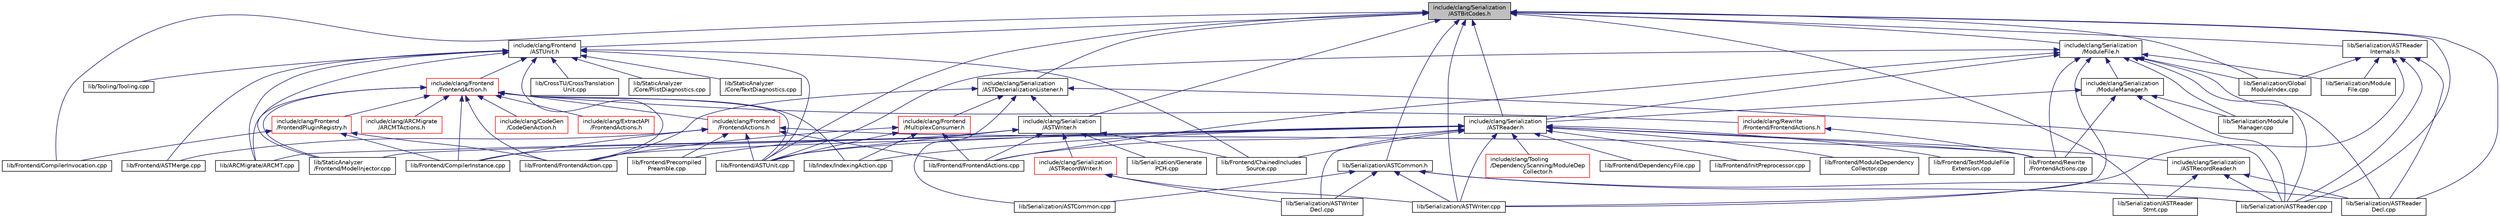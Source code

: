 digraph "include/clang/Serialization/ASTBitCodes.h"
{
 // LATEX_PDF_SIZE
  bgcolor="transparent";
  edge [fontname="Helvetica",fontsize="10",labelfontname="Helvetica",labelfontsize="10"];
  node [fontname="Helvetica",fontsize="10",shape=record];
  Node1 [label="include/clang/Serialization\l/ASTBitCodes.h",height=0.2,width=0.4,color="black", fillcolor="grey75", style="filled", fontcolor="black",tooltip=" "];
  Node1 -> Node2 [dir="back",color="midnightblue",fontsize="10",style="solid",fontname="Helvetica"];
  Node2 [label="include/clang/Frontend\l/ASTUnit.h",height=0.2,width=0.4,color="black",URL="$ASTUnit_8h.html",tooltip=" "];
  Node2 -> Node3 [dir="back",color="midnightblue",fontsize="10",style="solid",fontname="Helvetica"];
  Node3 [label="include/clang/Frontend\l/FrontendAction.h",height=0.2,width=0.4,color="red",URL="$FrontendAction_8h.html",tooltip=" "];
  Node3 -> Node4 [dir="back",color="midnightblue",fontsize="10",style="solid",fontname="Helvetica"];
  Node4 [label="include/clang/ARCMigrate\l/ARCMTActions.h",height=0.2,width=0.4,color="red",URL="$ARCMTActions_8h.html",tooltip=" "];
  Node3 -> Node8 [dir="back",color="midnightblue",fontsize="10",style="solid",fontname="Helvetica"];
  Node8 [label="include/clang/CodeGen\l/CodeGenAction.h",height=0.2,width=0.4,color="red",URL="$CodeGenAction_8h.html",tooltip=" "];
  Node3 -> Node11 [dir="back",color="midnightblue",fontsize="10",style="solid",fontname="Helvetica"];
  Node11 [label="include/clang/ExtractAPI\l/FrontendActions.h",height=0.2,width=0.4,color="red",URL="$ExtractAPI_2FrontendActions_8h.html",tooltip=" "];
  Node3 -> Node13 [dir="back",color="midnightblue",fontsize="10",style="solid",fontname="Helvetica"];
  Node13 [label="include/clang/Frontend\l/FrontendActions.h",height=0.2,width=0.4,color="red",URL="$Frontend_2FrontendActions_8h.html",tooltip=" "];
  Node13 -> Node14 [dir="back",color="midnightblue",fontsize="10",style="solid",fontname="Helvetica"];
  Node14 [label="lib/Frontend/ASTMerge.cpp",height=0.2,width=0.4,color="black",URL="$ASTMerge_8cpp.html",tooltip=" "];
  Node13 -> Node15 [dir="back",color="midnightblue",fontsize="10",style="solid",fontname="Helvetica"];
  Node15 [label="lib/Frontend/ASTUnit.cpp",height=0.2,width=0.4,color="black",URL="$ASTUnit_8cpp.html",tooltip=" "];
  Node13 -> Node16 [dir="back",color="midnightblue",fontsize="10",style="solid",fontname="Helvetica"];
  Node16 [label="lib/Frontend/CompilerInstance.cpp",height=0.2,width=0.4,color="black",URL="$CompilerInstance_8cpp.html",tooltip=" "];
  Node13 -> Node17 [dir="back",color="midnightblue",fontsize="10",style="solid",fontname="Helvetica"];
  Node17 [label="lib/Frontend/FrontendActions.cpp",height=0.2,width=0.4,color="black",URL="$Frontend_2FrontendActions_8cpp.html",tooltip=" "];
  Node13 -> Node19 [dir="back",color="midnightblue",fontsize="10",style="solid",fontname="Helvetica"];
  Node19 [label="lib/Frontend/Precompiled\lPreamble.cpp",height=0.2,width=0.4,color="black",URL="$PrecompiledPreamble_8cpp.html",tooltip=" "];
  Node13 -> Node20 [dir="back",color="midnightblue",fontsize="10",style="solid",fontname="Helvetica"];
  Node20 [label="lib/Frontend/Rewrite\l/FrontendActions.cpp",height=0.2,width=0.4,color="black",URL="$Frontend_2Rewrite_2FrontendActions_8cpp.html",tooltip=" "];
  Node3 -> Node23 [dir="back",color="midnightblue",fontsize="10",style="solid",fontname="Helvetica"];
  Node23 [label="include/clang/Frontend\l/FrontendPluginRegistry.h",height=0.2,width=0.4,color="red",URL="$FrontendPluginRegistry_8h.html",tooltip=" "];
  Node23 -> Node16 [dir="back",color="midnightblue",fontsize="10",style="solid",fontname="Helvetica"];
  Node23 -> Node24 [dir="back",color="midnightblue",fontsize="10",style="solid",fontname="Helvetica"];
  Node24 [label="lib/Frontend/CompilerInvocation.cpp",height=0.2,width=0.4,color="black",URL="$CompilerInvocation_8cpp.html",tooltip=" "];
  Node23 -> Node25 [dir="back",color="midnightblue",fontsize="10",style="solid",fontname="Helvetica"];
  Node25 [label="lib/Frontend/FrontendAction.cpp",height=0.2,width=0.4,color="black",URL="$FrontendAction_8cpp.html",tooltip=" "];
  Node3 -> Node26 [dir="back",color="midnightblue",fontsize="10",style="solid",fontname="Helvetica"];
  Node26 [label="include/clang/Rewrite\l/Frontend/FrontendActions.h",height=0.2,width=0.4,color="red",URL="$Rewrite_2Frontend_2FrontendActions_8h.html",tooltip=" "];
  Node26 -> Node20 [dir="back",color="midnightblue",fontsize="10",style="solid",fontname="Helvetica"];
  Node3 -> Node57 [dir="back",color="midnightblue",fontsize="10",style="solid",fontname="Helvetica"];
  Node57 [label="lib/ARCMigrate/ARCMT.cpp",height=0.2,width=0.4,color="black",URL="$ARCMT_8cpp.html",tooltip=" "];
  Node3 -> Node15 [dir="back",color="midnightblue",fontsize="10",style="solid",fontname="Helvetica"];
  Node3 -> Node16 [dir="back",color="midnightblue",fontsize="10",style="solid",fontname="Helvetica"];
  Node3 -> Node25 [dir="back",color="midnightblue",fontsize="10",style="solid",fontname="Helvetica"];
  Node3 -> Node58 [dir="back",color="midnightblue",fontsize="10",style="solid",fontname="Helvetica"];
  Node58 [label="lib/Index/IndexingAction.cpp",height=0.2,width=0.4,color="black",URL="$IndexingAction_8cpp.html",tooltip=" "];
  Node3 -> Node30 [dir="back",color="midnightblue",fontsize="10",style="solid",fontname="Helvetica"];
  Node30 [label="lib/StaticAnalyzer\l/Frontend/ModelInjector.cpp",height=0.2,width=0.4,color="black",URL="$ModelInjector_8cpp.html",tooltip=" "];
  Node2 -> Node57 [dir="back",color="midnightblue",fontsize="10",style="solid",fontname="Helvetica"];
  Node2 -> Node59 [dir="back",color="midnightblue",fontsize="10",style="solid",fontname="Helvetica"];
  Node59 [label="lib/CrossTU/CrossTranslation\lUnit.cpp",height=0.2,width=0.4,color="black",URL="$CrossTranslationUnit_8cpp.html",tooltip=" "];
  Node2 -> Node14 [dir="back",color="midnightblue",fontsize="10",style="solid",fontname="Helvetica"];
  Node2 -> Node15 [dir="back",color="midnightblue",fontsize="10",style="solid",fontname="Helvetica"];
  Node2 -> Node60 [dir="back",color="midnightblue",fontsize="10",style="solid",fontname="Helvetica"];
  Node60 [label="lib/Frontend/ChainedIncludes\lSource.cpp",height=0.2,width=0.4,color="black",URL="$ChainedIncludesSource_8cpp.html",tooltip=" "];
  Node2 -> Node25 [dir="back",color="midnightblue",fontsize="10",style="solid",fontname="Helvetica"];
  Node2 -> Node61 [dir="back",color="midnightblue",fontsize="10",style="solid",fontname="Helvetica"];
  Node61 [label="lib/StaticAnalyzer\l/Core/PlistDiagnostics.cpp",height=0.2,width=0.4,color="black",URL="$PlistDiagnostics_8cpp.html",tooltip=" "];
  Node2 -> Node50 [dir="back",color="midnightblue",fontsize="10",style="solid",fontname="Helvetica"];
  Node50 [label="lib/StaticAnalyzer\l/Core/TextDiagnostics.cpp",height=0.2,width=0.4,color="black",URL="$TextDiagnostics_8cpp.html",tooltip=" "];
  Node2 -> Node30 [dir="back",color="midnightblue",fontsize="10",style="solid",fontname="Helvetica"];
  Node2 -> Node56 [dir="back",color="midnightblue",fontsize="10",style="solid",fontname="Helvetica"];
  Node56 [label="lib/Tooling/Tooling.cpp",height=0.2,width=0.4,color="black",URL="$Tooling_8cpp.html",tooltip=" "];
  Node1 -> Node62 [dir="back",color="midnightblue",fontsize="10",style="solid",fontname="Helvetica"];
  Node62 [label="include/clang/Serialization\l/ASTDeserializationListener.h",height=0.2,width=0.4,color="black",URL="$ASTDeserializationListener_8h.html",tooltip=" "];
  Node62 -> Node63 [dir="back",color="midnightblue",fontsize="10",style="solid",fontname="Helvetica"];
  Node63 [label="include/clang/Frontend\l/MultiplexConsumer.h",height=0.2,width=0.4,color="red",URL="$MultiplexConsumer_8h.html",tooltip=" "];
  Node63 -> Node15 [dir="back",color="midnightblue",fontsize="10",style="solid",fontname="Helvetica"];
  Node63 -> Node25 [dir="back",color="midnightblue",fontsize="10",style="solid",fontname="Helvetica"];
  Node63 -> Node17 [dir="back",color="midnightblue",fontsize="10",style="solid",fontname="Helvetica"];
  Node63 -> Node58 [dir="back",color="midnightblue",fontsize="10",style="solid",fontname="Helvetica"];
  Node62 -> Node65 [dir="back",color="midnightblue",fontsize="10",style="solid",fontname="Helvetica"];
  Node65 [label="include/clang/Serialization\l/ASTWriter.h",height=0.2,width=0.4,color="black",URL="$ASTWriter_8h.html",tooltip=" "];
  Node65 -> Node66 [dir="back",color="midnightblue",fontsize="10",style="solid",fontname="Helvetica"];
  Node66 [label="include/clang/Serialization\l/ASTRecordWriter.h",height=0.2,width=0.4,color="red",URL="$ASTRecordWriter_8h.html",tooltip=" "];
  Node66 -> Node67 [dir="back",color="midnightblue",fontsize="10",style="solid",fontname="Helvetica"];
  Node67 [label="lib/Serialization/ASTWriter.cpp",height=0.2,width=0.4,color="black",URL="$ASTWriter_8cpp.html",tooltip=" "];
  Node66 -> Node68 [dir="back",color="midnightblue",fontsize="10",style="solid",fontname="Helvetica"];
  Node68 [label="lib/Serialization/ASTWriter\lDecl.cpp",height=0.2,width=0.4,color="black",URL="$ASTWriterDecl_8cpp.html",tooltip=" "];
  Node65 -> Node15 [dir="back",color="midnightblue",fontsize="10",style="solid",fontname="Helvetica"];
  Node65 -> Node60 [dir="back",color="midnightblue",fontsize="10",style="solid",fontname="Helvetica"];
  Node65 -> Node17 [dir="back",color="midnightblue",fontsize="10",style="solid",fontname="Helvetica"];
  Node65 -> Node19 [dir="back",color="midnightblue",fontsize="10",style="solid",fontname="Helvetica"];
  Node65 -> Node70 [dir="back",color="midnightblue",fontsize="10",style="solid",fontname="Helvetica"];
  Node70 [label="lib/Serialization/Generate\lPCH.cpp",height=0.2,width=0.4,color="black",URL="$GeneratePCH_8cpp.html",tooltip=" "];
  Node62 -> Node25 [dir="back",color="midnightblue",fontsize="10",style="solid",fontname="Helvetica"];
  Node62 -> Node71 [dir="back",color="midnightblue",fontsize="10",style="solid",fontname="Helvetica"];
  Node71 [label="lib/Serialization/ASTCommon.cpp",height=0.2,width=0.4,color="black",URL="$ASTCommon_8cpp.html",tooltip=" "];
  Node62 -> Node72 [dir="back",color="midnightblue",fontsize="10",style="solid",fontname="Helvetica"];
  Node72 [label="lib/Serialization/ASTReader.cpp",height=0.2,width=0.4,color="black",URL="$ASTReader_8cpp.html",tooltip=" "];
  Node1 -> Node73 [dir="back",color="midnightblue",fontsize="10",style="solid",fontname="Helvetica"];
  Node73 [label="include/clang/Serialization\l/ASTReader.h",height=0.2,width=0.4,color="black",URL="$ASTReader_8h.html",tooltip=" "];
  Node73 -> Node74 [dir="back",color="midnightblue",fontsize="10",style="solid",fontname="Helvetica"];
  Node74 [label="include/clang/Serialization\l/ASTRecordReader.h",height=0.2,width=0.4,color="black",URL="$ASTRecordReader_8h.html",tooltip=" "];
  Node74 -> Node72 [dir="back",color="midnightblue",fontsize="10",style="solid",fontname="Helvetica"];
  Node74 -> Node75 [dir="back",color="midnightblue",fontsize="10",style="solid",fontname="Helvetica"];
  Node75 [label="lib/Serialization/ASTReader\lDecl.cpp",height=0.2,width=0.4,color="black",URL="$ASTReaderDecl_8cpp.html",tooltip=" "];
  Node74 -> Node76 [dir="back",color="midnightblue",fontsize="10",style="solid",fontname="Helvetica"];
  Node76 [label="lib/Serialization/ASTReader\lStmt.cpp",height=0.2,width=0.4,color="black",URL="$ASTReaderStmt_8cpp.html",tooltip=" "];
  Node73 -> Node77 [dir="back",color="midnightblue",fontsize="10",style="solid",fontname="Helvetica"];
  Node77 [label="include/clang/Tooling\l/DependencyScanning/ModuleDep\lCollector.h",height=0.2,width=0.4,color="red",URL="$ModuleDepCollector_8h.html",tooltip=" "];
  Node73 -> Node57 [dir="back",color="midnightblue",fontsize="10",style="solid",fontname="Helvetica"];
  Node73 -> Node15 [dir="back",color="midnightblue",fontsize="10",style="solid",fontname="Helvetica"];
  Node73 -> Node60 [dir="back",color="midnightblue",fontsize="10",style="solid",fontname="Helvetica"];
  Node73 -> Node16 [dir="back",color="midnightblue",fontsize="10",style="solid",fontname="Helvetica"];
  Node73 -> Node82 [dir="back",color="midnightblue",fontsize="10",style="solid",fontname="Helvetica"];
  Node82 [label="lib/Frontend/DependencyFile.cpp",height=0.2,width=0.4,color="black",URL="$DependencyFile_8cpp.html",tooltip=" "];
  Node73 -> Node25 [dir="back",color="midnightblue",fontsize="10",style="solid",fontname="Helvetica"];
  Node73 -> Node17 [dir="back",color="midnightblue",fontsize="10",style="solid",fontname="Helvetica"];
  Node73 -> Node83 [dir="back",color="midnightblue",fontsize="10",style="solid",fontname="Helvetica"];
  Node83 [label="lib/Frontend/InitPreprocessor.cpp",height=0.2,width=0.4,color="black",URL="$InitPreprocessor_8cpp.html",tooltip=" "];
  Node73 -> Node84 [dir="back",color="midnightblue",fontsize="10",style="solid",fontname="Helvetica"];
  Node84 [label="lib/Frontend/ModuleDependency\lCollector.cpp",height=0.2,width=0.4,color="black",URL="$ModuleDependencyCollector_8cpp.html",tooltip=" "];
  Node73 -> Node20 [dir="back",color="midnightblue",fontsize="10",style="solid",fontname="Helvetica"];
  Node73 -> Node85 [dir="back",color="midnightblue",fontsize="10",style="solid",fontname="Helvetica"];
  Node85 [label="lib/Frontend/TestModuleFile\lExtension.cpp",height=0.2,width=0.4,color="black",URL="$TestModuleFileExtension_8cpp.html",tooltip=" "];
  Node73 -> Node58 [dir="back",color="midnightblue",fontsize="10",style="solid",fontname="Helvetica"];
  Node73 -> Node67 [dir="back",color="midnightblue",fontsize="10",style="solid",fontname="Helvetica"];
  Node73 -> Node68 [dir="back",color="midnightblue",fontsize="10",style="solid",fontname="Helvetica"];
  Node73 -> Node30 [dir="back",color="midnightblue",fontsize="10",style="solid",fontname="Helvetica"];
  Node1 -> Node65 [dir="back",color="midnightblue",fontsize="10",style="solid",fontname="Helvetica"];
  Node1 -> Node86 [dir="back",color="midnightblue",fontsize="10",style="solid",fontname="Helvetica"];
  Node86 [label="include/clang/Serialization\l/ModuleFile.h",height=0.2,width=0.4,color="black",URL="$ModuleFile_8h.html",tooltip=" "];
  Node86 -> Node73 [dir="back",color="midnightblue",fontsize="10",style="solid",fontname="Helvetica"];
  Node86 -> Node87 [dir="back",color="midnightblue",fontsize="10",style="solid",fontname="Helvetica"];
  Node87 [label="include/clang/Serialization\l/ModuleManager.h",height=0.2,width=0.4,color="black",URL="$ModuleManager_8h.html",tooltip=" "];
  Node87 -> Node73 [dir="back",color="midnightblue",fontsize="10",style="solid",fontname="Helvetica"];
  Node87 -> Node20 [dir="back",color="midnightblue",fontsize="10",style="solid",fontname="Helvetica"];
  Node87 -> Node72 [dir="back",color="midnightblue",fontsize="10",style="solid",fontname="Helvetica"];
  Node87 -> Node88 [dir="back",color="midnightblue",fontsize="10",style="solid",fontname="Helvetica"];
  Node88 [label="lib/Serialization/Module\lManager.cpp",height=0.2,width=0.4,color="black",URL="$ModuleManager_8cpp.html",tooltip=" "];
  Node86 -> Node15 [dir="back",color="midnightblue",fontsize="10",style="solid",fontname="Helvetica"];
  Node86 -> Node17 [dir="back",color="midnightblue",fontsize="10",style="solid",fontname="Helvetica"];
  Node86 -> Node20 [dir="back",color="midnightblue",fontsize="10",style="solid",fontname="Helvetica"];
  Node86 -> Node72 [dir="back",color="midnightblue",fontsize="10",style="solid",fontname="Helvetica"];
  Node86 -> Node75 [dir="back",color="midnightblue",fontsize="10",style="solid",fontname="Helvetica"];
  Node86 -> Node67 [dir="back",color="midnightblue",fontsize="10",style="solid",fontname="Helvetica"];
  Node86 -> Node89 [dir="back",color="midnightblue",fontsize="10",style="solid",fontname="Helvetica"];
  Node89 [label="lib/Serialization/Global\lModuleIndex.cpp",height=0.2,width=0.4,color="black",URL="$GlobalModuleIndex_8cpp.html",tooltip=" "];
  Node86 -> Node90 [dir="back",color="midnightblue",fontsize="10",style="solid",fontname="Helvetica"];
  Node90 [label="lib/Serialization/Module\lFile.cpp",height=0.2,width=0.4,color="black",URL="$ModuleFile_8cpp.html",tooltip=" "];
  Node86 -> Node88 [dir="back",color="midnightblue",fontsize="10",style="solid",fontname="Helvetica"];
  Node1 -> Node15 [dir="back",color="midnightblue",fontsize="10",style="solid",fontname="Helvetica"];
  Node1 -> Node24 [dir="back",color="midnightblue",fontsize="10",style="solid",fontname="Helvetica"];
  Node1 -> Node91 [dir="back",color="midnightblue",fontsize="10",style="solid",fontname="Helvetica"];
  Node91 [label="lib/Serialization/ASTCommon.h",height=0.2,width=0.4,color="black",URL="$ASTCommon_8h.html",tooltip=" "];
  Node91 -> Node71 [dir="back",color="midnightblue",fontsize="10",style="solid",fontname="Helvetica"];
  Node91 -> Node72 [dir="back",color="midnightblue",fontsize="10",style="solid",fontname="Helvetica"];
  Node91 -> Node75 [dir="back",color="midnightblue",fontsize="10",style="solid",fontname="Helvetica"];
  Node91 -> Node67 [dir="back",color="midnightblue",fontsize="10",style="solid",fontname="Helvetica"];
  Node91 -> Node68 [dir="back",color="midnightblue",fontsize="10",style="solid",fontname="Helvetica"];
  Node1 -> Node92 [dir="back",color="midnightblue",fontsize="10",style="solid",fontname="Helvetica"];
  Node92 [label="lib/Serialization/ASTReader\lInternals.h",height=0.2,width=0.4,color="black",URL="$ASTReaderInternals_8h.html",tooltip=" "];
  Node92 -> Node72 [dir="back",color="midnightblue",fontsize="10",style="solid",fontname="Helvetica"];
  Node92 -> Node75 [dir="back",color="midnightblue",fontsize="10",style="solid",fontname="Helvetica"];
  Node92 -> Node67 [dir="back",color="midnightblue",fontsize="10",style="solid",fontname="Helvetica"];
  Node92 -> Node89 [dir="back",color="midnightblue",fontsize="10",style="solid",fontname="Helvetica"];
  Node92 -> Node90 [dir="back",color="midnightblue",fontsize="10",style="solid",fontname="Helvetica"];
  Node1 -> Node72 [dir="back",color="midnightblue",fontsize="10",style="solid",fontname="Helvetica"];
  Node1 -> Node75 [dir="back",color="midnightblue",fontsize="10",style="solid",fontname="Helvetica"];
  Node1 -> Node76 [dir="back",color="midnightblue",fontsize="10",style="solid",fontname="Helvetica"];
  Node1 -> Node67 [dir="back",color="midnightblue",fontsize="10",style="solid",fontname="Helvetica"];
  Node1 -> Node89 [dir="back",color="midnightblue",fontsize="10",style="solid",fontname="Helvetica"];
}
